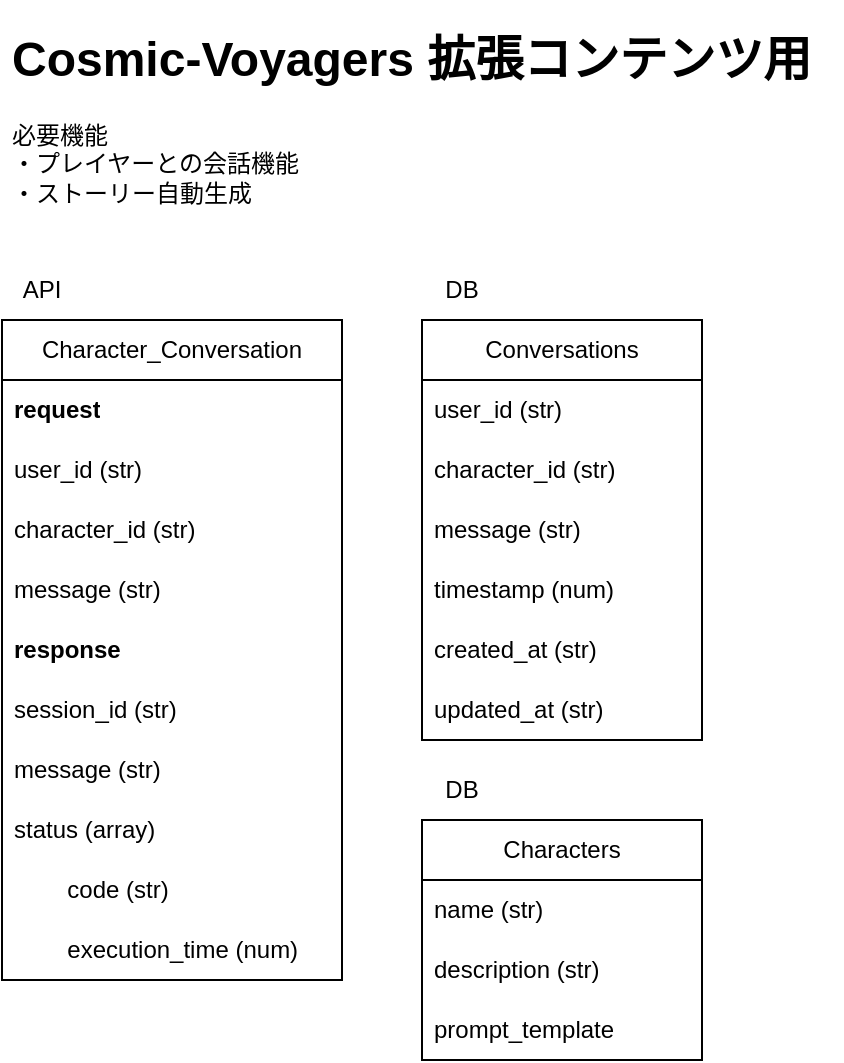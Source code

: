 <mxfile>
    <diagram id="vv3lefoXCv1OrBOCNWiO" name="ページ1">
        <mxGraphModel dx="276" dy="628" grid="1" gridSize="10" guides="1" tooltips="1" connect="1" arrows="1" fold="1" page="1" pageScale="1" pageWidth="827" pageHeight="1169" math="0" shadow="0">
            <root>
                <mxCell id="0"/>
                <mxCell id="1" parent="0"/>
                <mxCell id="3" value="API" style="text;html=1;strokeColor=none;fillColor=none;align=center;verticalAlign=middle;whiteSpace=wrap;rounded=0;" vertex="1" parent="1">
                    <mxGeometry x="120" y="200" width="40" height="30" as="geometry"/>
                </mxCell>
                <mxCell id="4" value="&lt;h1&gt;Cosmic-Voyagers 拡張コンテンツ用&lt;/h1&gt;&lt;div&gt;必要機能&lt;/div&gt;&lt;div&gt;・プレイヤーとの会話機能&lt;/div&gt;&lt;div&gt;・ストーリー自動生成&lt;/div&gt;" style="text;html=1;strokeColor=none;fillColor=none;spacing=5;spacingTop=-20;whiteSpace=wrap;overflow=hidden;rounded=0;" vertex="1" parent="1">
                    <mxGeometry x="120" y="80" width="420" height="120" as="geometry"/>
                </mxCell>
                <mxCell id="5" value="Character_Conversation" style="swimlane;fontStyle=0;childLayout=stackLayout;horizontal=1;startSize=30;horizontalStack=0;resizeParent=1;resizeParentMax=0;resizeLast=0;collapsible=1;marginBottom=0;whiteSpace=wrap;html=1;" vertex="1" parent="1">
                    <mxGeometry x="120" y="230" width="170" height="330" as="geometry"/>
                </mxCell>
                <mxCell id="21" value="&lt;b&gt;request&lt;/b&gt;" style="text;strokeColor=none;fillColor=none;align=left;verticalAlign=middle;spacingLeft=4;spacingRight=4;overflow=hidden;points=[[0,0.5],[1,0.5]];portConstraint=eastwest;rotatable=0;whiteSpace=wrap;html=1;" vertex="1" parent="5">
                    <mxGeometry y="30" width="170" height="30" as="geometry"/>
                </mxCell>
                <mxCell id="6" value="user_id (str)" style="text;strokeColor=none;fillColor=none;align=left;verticalAlign=middle;spacingLeft=4;spacingRight=4;overflow=hidden;points=[[0,0.5],[1,0.5]];portConstraint=eastwest;rotatable=0;whiteSpace=wrap;html=1;" vertex="1" parent="5">
                    <mxGeometry y="60" width="170" height="30" as="geometry"/>
                </mxCell>
                <mxCell id="7" value="character_id (str)" style="text;strokeColor=none;fillColor=none;align=left;verticalAlign=middle;spacingLeft=4;spacingRight=4;overflow=hidden;points=[[0,0.5],[1,0.5]];portConstraint=eastwest;rotatable=0;whiteSpace=wrap;html=1;" vertex="1" parent="5">
                    <mxGeometry y="90" width="170" height="30" as="geometry"/>
                </mxCell>
                <mxCell id="16" value="message (str)" style="text;strokeColor=none;fillColor=none;align=left;verticalAlign=middle;spacingLeft=4;spacingRight=4;overflow=hidden;points=[[0,0.5],[1,0.5]];portConstraint=eastwest;rotatable=0;whiteSpace=wrap;html=1;" vertex="1" parent="5">
                    <mxGeometry y="120" width="170" height="30" as="geometry"/>
                </mxCell>
                <mxCell id="22" value="&lt;b&gt;response&lt;/b&gt;" style="text;strokeColor=none;fillColor=none;align=left;verticalAlign=middle;spacingLeft=4;spacingRight=4;overflow=hidden;points=[[0,0.5],[1,0.5]];portConstraint=eastwest;rotatable=0;whiteSpace=wrap;html=1;" vertex="1" parent="5">
                    <mxGeometry y="150" width="170" height="30" as="geometry"/>
                </mxCell>
                <mxCell id="19" value="session_id (str)" style="text;strokeColor=none;fillColor=none;align=left;verticalAlign=middle;spacingLeft=4;spacingRight=4;overflow=hidden;points=[[0,0.5],[1,0.5]];portConstraint=eastwest;rotatable=0;whiteSpace=wrap;html=1;" vertex="1" parent="5">
                    <mxGeometry y="180" width="170" height="30" as="geometry"/>
                </mxCell>
                <mxCell id="18" value="message (str)" style="text;strokeColor=none;fillColor=none;align=left;verticalAlign=middle;spacingLeft=4;spacingRight=4;overflow=hidden;points=[[0,0.5],[1,0.5]];portConstraint=eastwest;rotatable=0;whiteSpace=wrap;html=1;" vertex="1" parent="5">
                    <mxGeometry y="210" width="170" height="30" as="geometry"/>
                </mxCell>
                <mxCell id="17" value="status (array)" style="text;strokeColor=none;fillColor=none;align=left;verticalAlign=middle;spacingLeft=4;spacingRight=4;overflow=hidden;points=[[0,0.5],[1,0.5]];portConstraint=eastwest;rotatable=0;whiteSpace=wrap;html=1;" vertex="1" parent="5">
                    <mxGeometry y="240" width="170" height="30" as="geometry"/>
                </mxCell>
                <mxCell id="49" value="&lt;span style=&quot;white-space: pre;&quot;&gt;&#9;&lt;/span&gt;code (str)" style="text;strokeColor=none;fillColor=none;align=left;verticalAlign=middle;spacingLeft=4;spacingRight=4;overflow=hidden;points=[[0,0.5],[1,0.5]];portConstraint=eastwest;rotatable=0;whiteSpace=wrap;html=1;" vertex="1" parent="5">
                    <mxGeometry y="270" width="170" height="30" as="geometry"/>
                </mxCell>
                <mxCell id="48" value="&lt;span style=&quot;white-space: pre;&quot;&gt;&#9;&lt;/span&gt;execution_time (num)" style="text;strokeColor=none;fillColor=none;align=left;verticalAlign=middle;spacingLeft=4;spacingRight=4;overflow=hidden;points=[[0,0.5],[1,0.5]];portConstraint=eastwest;rotatable=0;whiteSpace=wrap;html=1;" vertex="1" parent="5">
                    <mxGeometry y="300" width="170" height="30" as="geometry"/>
                </mxCell>
                <mxCell id="23" value="DB" style="text;html=1;strokeColor=none;fillColor=none;align=center;verticalAlign=middle;whiteSpace=wrap;rounded=0;" vertex="1" parent="1">
                    <mxGeometry x="330" y="200" width="40" height="30" as="geometry"/>
                </mxCell>
                <mxCell id="24" value="Conversations" style="swimlane;fontStyle=0;childLayout=stackLayout;horizontal=1;startSize=30;horizontalStack=0;resizeParent=1;resizeParentMax=0;resizeLast=0;collapsible=1;marginBottom=0;whiteSpace=wrap;html=1;" vertex="1" parent="1">
                    <mxGeometry x="330" y="230" width="140" height="210" as="geometry"/>
                </mxCell>
                <mxCell id="26" value="user_id (str)" style="text;strokeColor=none;fillColor=none;align=left;verticalAlign=middle;spacingLeft=4;spacingRight=4;overflow=hidden;points=[[0,0.5],[1,0.5]];portConstraint=eastwest;rotatable=0;whiteSpace=wrap;html=1;" vertex="1" parent="24">
                    <mxGeometry y="30" width="140" height="30" as="geometry"/>
                </mxCell>
                <mxCell id="27" value="character_id (str)" style="text;strokeColor=none;fillColor=none;align=left;verticalAlign=middle;spacingLeft=4;spacingRight=4;overflow=hidden;points=[[0,0.5],[1,0.5]];portConstraint=eastwest;rotatable=0;whiteSpace=wrap;html=1;" vertex="1" parent="24">
                    <mxGeometry y="60" width="140" height="30" as="geometry"/>
                </mxCell>
                <mxCell id="29" value="message (str)" style="text;strokeColor=none;fillColor=none;align=left;verticalAlign=middle;spacingLeft=4;spacingRight=4;overflow=hidden;points=[[0,0.5],[1,0.5]];portConstraint=eastwest;rotatable=0;whiteSpace=wrap;html=1;" vertex="1" parent="24">
                    <mxGeometry y="90" width="140" height="30" as="geometry"/>
                </mxCell>
                <mxCell id="34" value="timestamp (num)" style="text;strokeColor=none;fillColor=none;align=left;verticalAlign=middle;spacingLeft=4;spacingRight=4;overflow=hidden;points=[[0,0.5],[1,0.5]];portConstraint=eastwest;rotatable=0;whiteSpace=wrap;html=1;" vertex="1" parent="24">
                    <mxGeometry y="120" width="140" height="30" as="geometry"/>
                </mxCell>
                <mxCell id="46" value="created_at (str)" style="text;strokeColor=none;fillColor=none;align=left;verticalAlign=middle;spacingLeft=4;spacingRight=4;overflow=hidden;points=[[0,0.5],[1,0.5]];portConstraint=eastwest;rotatable=0;whiteSpace=wrap;html=1;" vertex="1" parent="24">
                    <mxGeometry y="150" width="140" height="30" as="geometry"/>
                </mxCell>
                <mxCell id="45" value="updated_at (str)" style="text;strokeColor=none;fillColor=none;align=left;verticalAlign=middle;spacingLeft=4;spacingRight=4;overflow=hidden;points=[[0,0.5],[1,0.5]];portConstraint=eastwest;rotatable=0;whiteSpace=wrap;html=1;" vertex="1" parent="24">
                    <mxGeometry y="180" width="140" height="30" as="geometry"/>
                </mxCell>
                <mxCell id="38" value="DB" style="text;html=1;strokeColor=none;fillColor=none;align=center;verticalAlign=middle;whiteSpace=wrap;rounded=0;" vertex="1" parent="1">
                    <mxGeometry x="330" y="450" width="40" height="30" as="geometry"/>
                </mxCell>
                <mxCell id="39" value="Characters" style="swimlane;fontStyle=0;childLayout=stackLayout;horizontal=1;startSize=30;horizontalStack=0;resizeParent=1;resizeParentMax=0;resizeLast=0;collapsible=1;marginBottom=0;whiteSpace=wrap;html=1;" vertex="1" parent="1">
                    <mxGeometry x="330" y="480" width="140" height="120" as="geometry"/>
                </mxCell>
                <mxCell id="40" value="name (str)" style="text;strokeColor=none;fillColor=none;align=left;verticalAlign=middle;spacingLeft=4;spacingRight=4;overflow=hidden;points=[[0,0.5],[1,0.5]];portConstraint=eastwest;rotatable=0;whiteSpace=wrap;html=1;" vertex="1" parent="39">
                    <mxGeometry y="30" width="140" height="30" as="geometry"/>
                </mxCell>
                <mxCell id="41" value="description (str)" style="text;strokeColor=none;fillColor=none;align=left;verticalAlign=middle;spacingLeft=4;spacingRight=4;overflow=hidden;points=[[0,0.5],[1,0.5]];portConstraint=eastwest;rotatable=0;whiteSpace=wrap;html=1;" vertex="1" parent="39">
                    <mxGeometry y="60" width="140" height="30" as="geometry"/>
                </mxCell>
                <mxCell id="42" value="prompt_template" style="text;strokeColor=none;fillColor=none;align=left;verticalAlign=middle;spacingLeft=4;spacingRight=4;overflow=hidden;points=[[0,0.5],[1,0.5]];portConstraint=eastwest;rotatable=0;whiteSpace=wrap;html=1;" vertex="1" parent="39">
                    <mxGeometry y="90" width="140" height="30" as="geometry"/>
                </mxCell>
            </root>
        </mxGraphModel>
    </diagram>
</mxfile>